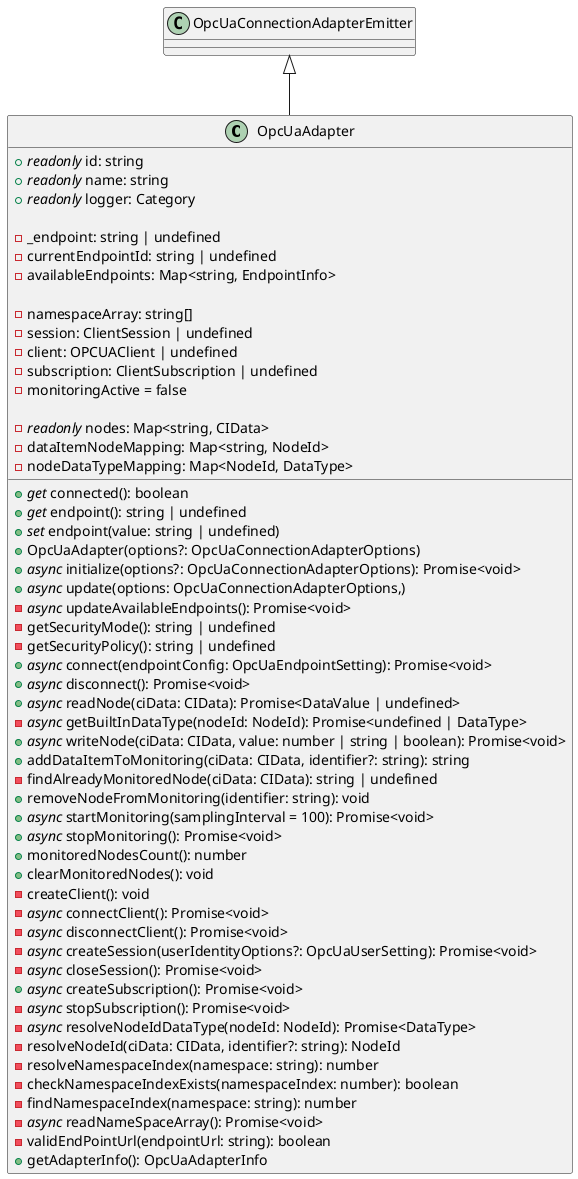 /*
 * MIT License
 *
 * Copyright (c) 2021 P2O-Lab <p2o-lab@mailbox.tu-dresden.de>,
 * Chair for Process Control Systems, Technische Universität Dresden
 *
 * Permission is hereby granted, free of charge, to any person obtaining a copy
 * of this software and associated documentation files (the "Software"), to deal
 * in the Software without restriction, including without limitation the rights
 * to use, copy, modify, merge, publish, distribute, sublicense, and/or sell
 * copies of the Software, and to permit persons to whom the Software is
 * furnished to do so, subject to the following conditions:
 *
 * The above copyright notice and this permission notice shall be included in all
 * copies or substantial portions of the Software.
 *
 * THE SOFTWARE IS PROVIDED "AS IS", WITHOUT WARRANTY OF ANY KIND, EXPRESS OR
 * IMPLIED, INCLUDING BUT NOT LIMITED TO THE WARRANTIES OF MERCHANTABILITY,
 * FITNESS FOR A PARTICULAR PURPOSE AND NONINFRINGEMENT. IN NO EVENT SHALL THE
 * AUTHORS OR COPYRIGHT HOLDERS BE LIABLE FOR ANY CLAIM, DAMAGES OR OTHER
 * LIABILITY, WHETHER IN AN ACTION OF CONTRACT, TORT OR OTHERWISE, ARISING FROM,
 * OUT OF OR IN CONNECTION WITH THE SOFTWARE OR THE USE OR OTHER DEALINGS IN THE
 * SOFTWARE.
 */
 
@startuml
'https://plantuml.com/class-diagram

class OpcUaAdapter{

	+ //readonly// id: string
	+ //readonly// name: string
	+ //readonly// logger: Category

	- _endpoint: string | undefined
	- currentEndpointId: string | undefined
	- availableEndpoints: Map<string, EndpointInfo>

	- namespaceArray: string[]
	- session: ClientSession | undefined
	- client: OPCUAClient | undefined
	- subscription: ClientSubscription | undefined
	- monitoringActive = false

	- //readonly// nodes: Map<string, CIData>
	- dataItemNodeMapping: Map<string, NodeId>
	- nodeDataTypeMapping: Map<NodeId, DataType>

	+ //get// connected(): boolean
	+ //get// endpoint(): string | undefined
	+ //set// endpoint(value: string | undefined)
	+ OpcUaAdapter(options?: OpcUaConnectionAdapterOptions)
	+ //async// initialize(options?: OpcUaConnectionAdapterOptions): Promise<void>
	+ //async// update(options: OpcUaConnectionAdapterOptions,)
	- //async// updateAvailableEndpoints(): Promise<void>
	- getSecurityMode(): string | undefined
	- getSecurityPolicy(): string | undefined
	+ //async// connect(endpointConfig: OpcUaEndpointSetting): Promise<void>
	+ //async// disconnect(): Promise<void>
	+ //async// readNode(ciData: CIData): Promise<DataValue | undefined>
	- //async// getBuiltInDataType(nodeId: NodeId): Promise<undefined | DataType>
	+ //async// writeNode(ciData: CIData, value: number | string | boolean): Promise<void>
	+ addDataItemToMonitoring(ciData: CIData, identifier?: string): string
	- findAlreadyMonitoredNode(ciData: CIData): string | undefined
	+ removeNodeFromMonitoring(identifier: string): void
	+ //async// startMonitoring(samplingInterval = 100): Promise<void>
	+ //async// stopMonitoring(): Promise<void>
	+ monitoredNodesCount(): number
	+ clearMonitoredNodes(): void
	- createClient(): void
	- //async// connectClient(): Promise<void>
	- //async// disconnectClient(): Promise<void>
	- //async// createSession(userIdentityOptions?: OpcUaUserSetting): Promise<void>
	- //async// closeSession(): Promise<void>
	+ //async// createSubscription(): Promise<void>
	- //async// stopSubscription(): Promise<void>
	- //async// resolveNodeIdDataType(nodeId: NodeId): Promise<DataType>
	- resolveNodeId(ciData: CIData, identifier?: string): NodeId
	- resolveNamespaceIndex(namespace: string): number
	- checkNamespaceIndexExists(namespaceIndex: number): boolean
	- findNamespaceIndex(namespace: string): number
	- //async// readNameSpaceArray(): Promise<void>
	- validEndPointUrl(endpointUrl: string): boolean
	+ getAdapterInfo(): OpcUaAdapterInfo

}
OpcUaConnectionAdapterEmitter <|-- OpcUaAdapter

@enduml

